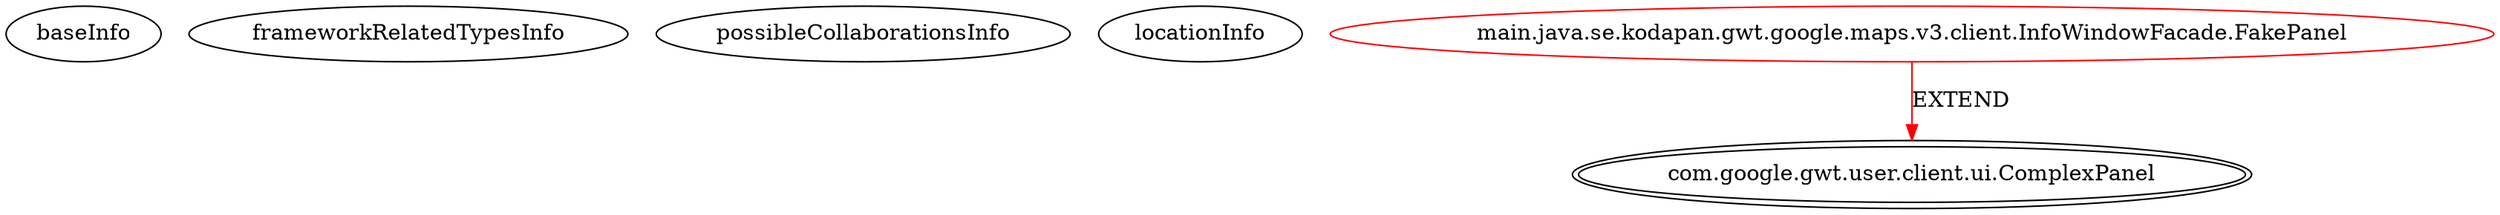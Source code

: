 digraph {
baseInfo[graphId=3389,category="extension_graph",isAnonymous=false,possibleRelation=false]
frameworkRelatedTypesInfo[0="com.google.gwt.user.client.ui.ComplexPanel"]
possibleCollaborationsInfo[]
locationInfo[projectName="karlwettin-kodapan-gwt-google-map-v3",filePath="/karlwettin-kodapan-gwt-google-map-v3/kodapan-gwt-google-map-v3-master/src/main/java/se/kodapan/gwt/google/maps/v3/client/InfoWindowFacade.java",contextSignature="FakePanel",graphId="3389"]
0[label="main.java.se.kodapan.gwt.google.maps.v3.client.InfoWindowFacade.FakePanel",vertexType="ROOT_CLIENT_CLASS_DECLARATION",isFrameworkType=false,color=red]
1[label="com.google.gwt.user.client.ui.ComplexPanel",vertexType="FRAMEWORK_CLASS_TYPE",isFrameworkType=true,peripheries=2]
0->1[label="EXTEND",color=red]
}
